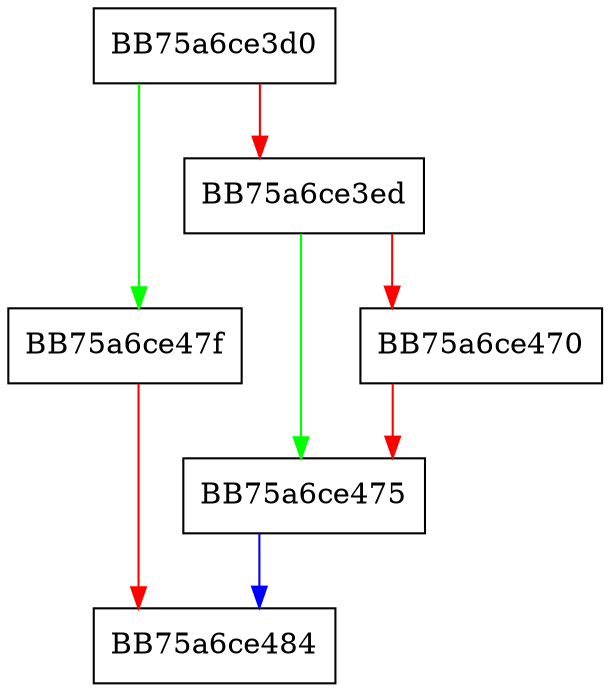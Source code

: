 digraph ResolveE8E9 {
  node [shape="box"];
  graph [splines=ortho];
  BB75a6ce3d0 -> BB75a6ce47f [color="green"];
  BB75a6ce3d0 -> BB75a6ce3ed [color="red"];
  BB75a6ce3ed -> BB75a6ce475 [color="green"];
  BB75a6ce3ed -> BB75a6ce470 [color="red"];
  BB75a6ce470 -> BB75a6ce475 [color="red"];
  BB75a6ce475 -> BB75a6ce484 [color="blue"];
  BB75a6ce47f -> BB75a6ce484 [color="red"];
}